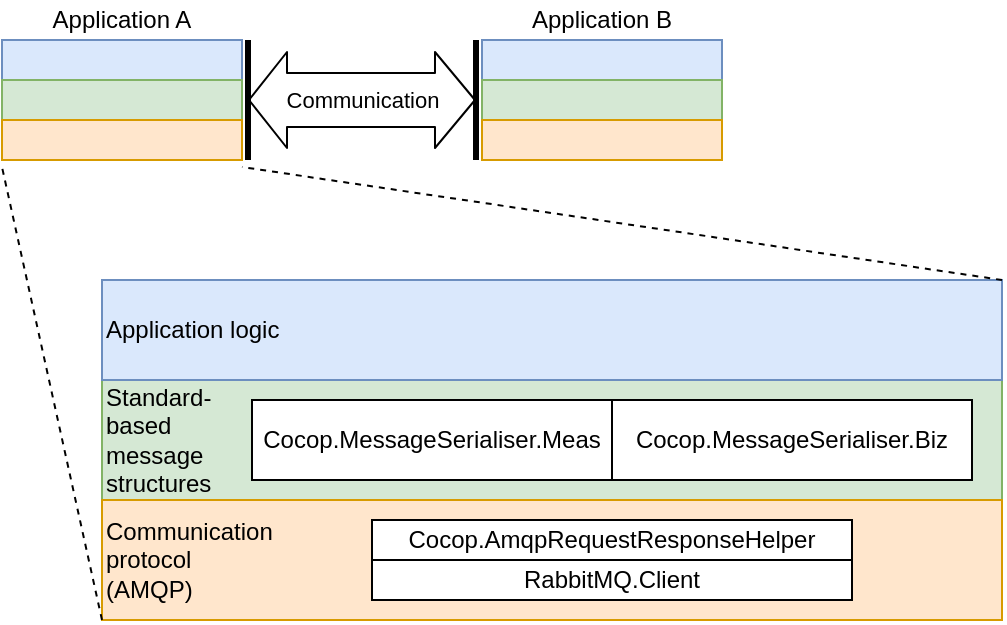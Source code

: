 <mxfile version="12.9.14" type="device"><diagram id="7R2JCgE5yV1tHfFJ88ot" name="Page-1"><mxGraphModel dx="1422" dy="745" grid="1" gridSize="10" guides="1" tooltips="1" connect="1" arrows="1" fold="1" page="1" pageScale="1" pageWidth="850" pageHeight="1100" math="0" shadow="0"><root><mxCell id="0"/><mxCell id="1" parent="0"/><mxCell id="cGx_eJiofRMkXYtrb-h0-2" value="Standard-&lt;br&gt;based&lt;br&gt;message&lt;br&gt;structures" style="rounded=0;whiteSpace=wrap;html=1;align=left;fillColor=#d5e8d4;strokeColor=#82b366;" parent="1" vertex="1"><mxGeometry x="170" y="230" width="450" height="60" as="geometry"/></mxCell><mxCell id="cGx_eJiofRMkXYtrb-h0-1" value="Communication&lt;br&gt;protocol&lt;br&gt;(AMQP)" style="rounded=0;whiteSpace=wrap;html=1;align=left;fillColor=#ffe6cc;strokeColor=#d79b00;" parent="1" vertex="1"><mxGeometry x="170" y="290" width="450" height="60" as="geometry"/></mxCell><mxCell id="cGx_eJiofRMkXYtrb-h0-3" value="Application logic" style="rounded=0;whiteSpace=wrap;html=1;align=left;fillColor=#dae8fc;strokeColor=#6c8ebf;" parent="1" vertex="1"><mxGeometry x="170" y="180" width="450" height="50" as="geometry"/></mxCell><mxCell id="cGx_eJiofRMkXYtrb-h0-4" value="RabbitMQ.Client" style="rounded=0;whiteSpace=wrap;html=1;" parent="1" vertex="1"><mxGeometry x="305" y="320" width="240" height="20" as="geometry"/></mxCell><mxCell id="cGx_eJiofRMkXYtrb-h0-5" value="Cocop.MessageSerialiser.Meas" style="rounded=0;whiteSpace=wrap;html=1;" parent="1" vertex="1"><mxGeometry x="245" y="240" width="180" height="40" as="geometry"/></mxCell><mxCell id="cGx_eJiofRMkXYtrb-h0-6" value="Cocop.MessageSerialiser.Biz" style="rounded=0;whiteSpace=wrap;html=1;" parent="1" vertex="1"><mxGeometry x="425" y="240" width="180" height="40" as="geometry"/></mxCell><mxCell id="cGx_eJiofRMkXYtrb-h0-7" value="Cocop.AmqpRequestResponseHelper" style="rounded=0;whiteSpace=wrap;html=1;" parent="1" vertex="1"><mxGeometry x="305" y="300" width="240" height="20" as="geometry"/></mxCell><mxCell id="cGx_eJiofRMkXYtrb-h0-8" value="" style="rounded=0;whiteSpace=wrap;html=1;fillColor=#dae8fc;strokeColor=#6c8ebf;" parent="1" vertex="1"><mxGeometry x="120" y="60" width="120" height="20" as="geometry"/></mxCell><mxCell id="cGx_eJiofRMkXYtrb-h0-9" value="" style="rounded=0;whiteSpace=wrap;html=1;fillColor=#d5e8d4;strokeColor=#82b366;" parent="1" vertex="1"><mxGeometry x="120" y="80" width="120" height="20" as="geometry"/></mxCell><mxCell id="cGx_eJiofRMkXYtrb-h0-10" value="" style="rounded=0;whiteSpace=wrap;html=1;fillColor=#ffe6cc;strokeColor=#d79b00;" parent="1" vertex="1"><mxGeometry x="120" y="100" width="120" height="20" as="geometry"/></mxCell><mxCell id="cGx_eJiofRMkXYtrb-h0-11" value="" style="rounded=0;whiteSpace=wrap;html=1;fillColor=#dae8fc;strokeColor=#6c8ebf;" parent="1" vertex="1"><mxGeometry x="360" y="60" width="120" height="20" as="geometry"/></mxCell><mxCell id="cGx_eJiofRMkXYtrb-h0-12" value="" style="rounded=0;whiteSpace=wrap;html=1;fillColor=#d5e8d4;strokeColor=#82b366;" parent="1" vertex="1"><mxGeometry x="360" y="80" width="120" height="20" as="geometry"/></mxCell><mxCell id="cGx_eJiofRMkXYtrb-h0-13" value="" style="rounded=0;whiteSpace=wrap;html=1;fillColor=#ffe6cc;strokeColor=#d79b00;" parent="1" vertex="1"><mxGeometry x="360" y="100" width="120" height="20" as="geometry"/></mxCell><mxCell id="cGx_eJiofRMkXYtrb-h0-14" value="" style="shape=flexArrow;endArrow=classic;startArrow=classic;html=1;width=27;endSize=6.335;" parent="1" edge="1"><mxGeometry width="50" height="50" relative="1" as="geometry"><mxPoint x="243" y="90" as="sourcePoint"/><mxPoint x="357" y="90" as="targetPoint"/></mxGeometry></mxCell><mxCell id="cGx_eJiofRMkXYtrb-h0-16" value="Communication" style="edgeLabel;html=1;align=center;verticalAlign=middle;resizable=0;points=[];" parent="cGx_eJiofRMkXYtrb-h0-14" vertex="1" connectable="0"><mxGeometry x="0.217" y="-2" relative="1" as="geometry"><mxPoint x="-13" y="-2" as="offset"/></mxGeometry></mxCell><mxCell id="cGx_eJiofRMkXYtrb-h0-19" value="Application A" style="text;html=1;strokeColor=none;fillColor=none;align=center;verticalAlign=middle;whiteSpace=wrap;rounded=0;" parent="1" vertex="1"><mxGeometry x="120" y="40" width="120" height="20" as="geometry"/></mxCell><mxCell id="cGx_eJiofRMkXYtrb-h0-20" value="Application B" style="text;html=1;strokeColor=none;fillColor=none;align=center;verticalAlign=middle;whiteSpace=wrap;rounded=0;" parent="1" vertex="1"><mxGeometry x="360" y="40" width="120" height="20" as="geometry"/></mxCell><mxCell id="cGx_eJiofRMkXYtrb-h0-23" value="" style="endArrow=none;dashed=1;html=1;entryX=0;entryY=1.175;entryDx=0;entryDy=0;entryPerimeter=0;exitX=0;exitY=1;exitDx=0;exitDy=0;" parent="1" source="cGx_eJiofRMkXYtrb-h0-1" target="cGx_eJiofRMkXYtrb-h0-10" edge="1"><mxGeometry width="50" height="50" relative="1" as="geometry"><mxPoint x="110" y="310" as="sourcePoint"/><mxPoint x="160" y="260" as="targetPoint"/></mxGeometry></mxCell><mxCell id="cGx_eJiofRMkXYtrb-h0-24" value="" style="endArrow=none;dashed=1;html=1;entryX=1;entryY=1.175;entryDx=0;entryDy=0;entryPerimeter=0;exitX=1;exitY=0;exitDx=0;exitDy=0;" parent="1" source="cGx_eJiofRMkXYtrb-h0-3" target="cGx_eJiofRMkXYtrb-h0-10" edge="1"><mxGeometry width="50" height="50" relative="1" as="geometry"><mxPoint x="180" y="360" as="sourcePoint"/><mxPoint x="130" y="133.5" as="targetPoint"/></mxGeometry></mxCell><mxCell id="hKArKx_dDCey2cIMmxSH-1" value="" style="endArrow=none;html=1;strokeWidth=3;" edge="1" parent="1"><mxGeometry width="50" height="50" relative="1" as="geometry"><mxPoint x="243" y="120" as="sourcePoint"/><mxPoint x="243" y="60" as="targetPoint"/></mxGeometry></mxCell><mxCell id="hKArKx_dDCey2cIMmxSH-2" value="" style="endArrow=none;html=1;strokeWidth=3;" edge="1" parent="1"><mxGeometry width="50" height="50" relative="1" as="geometry"><mxPoint x="357" y="120" as="sourcePoint"/><mxPoint x="357" y="60" as="targetPoint"/></mxGeometry></mxCell></root></mxGraphModel></diagram></mxfile>